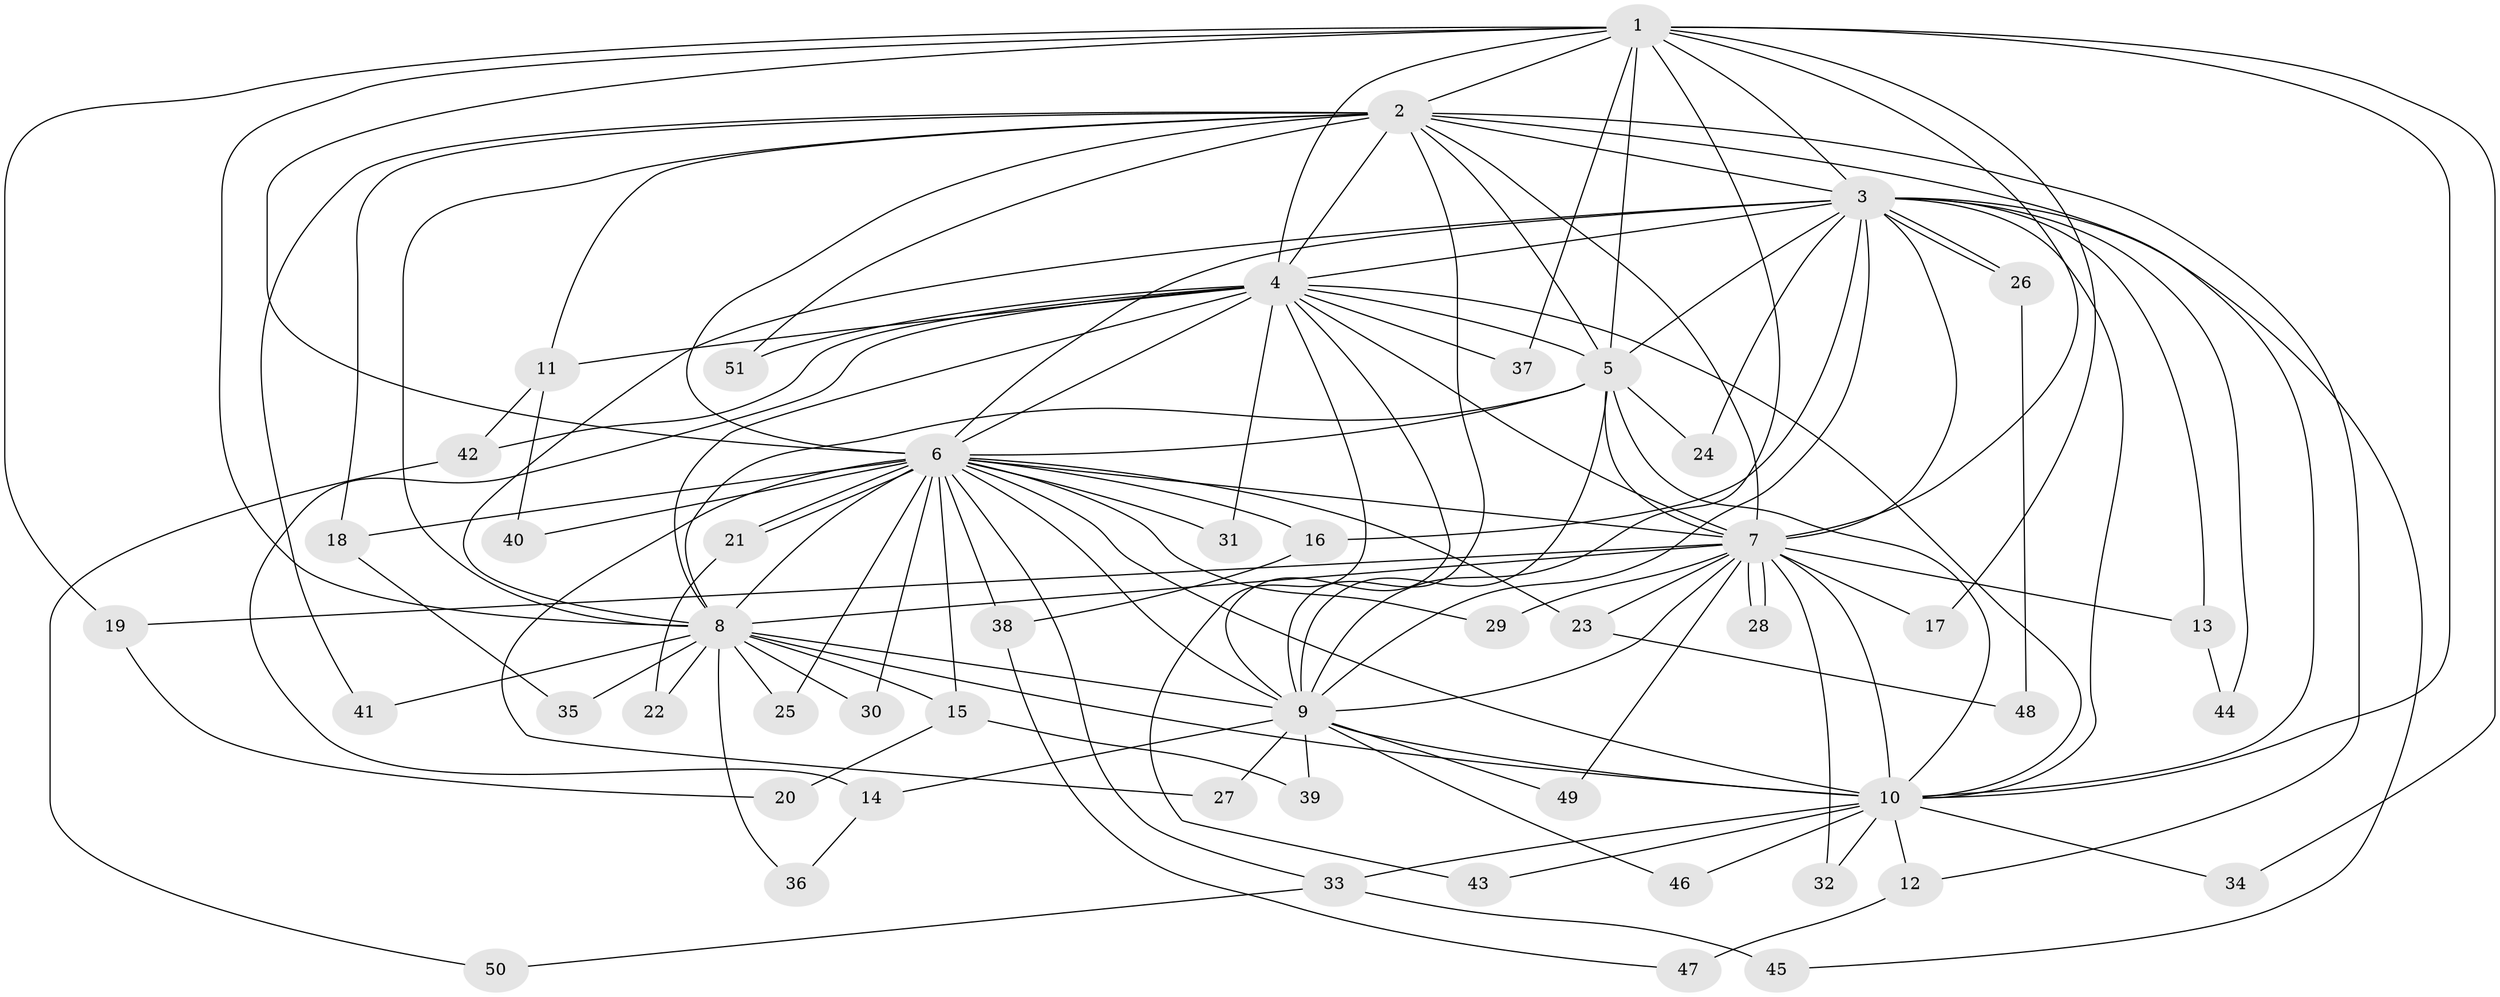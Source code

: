 // Generated by graph-tools (version 1.1) at 2025/45/03/09/25 04:45:47]
// undirected, 51 vertices, 127 edges
graph export_dot {
graph [start="1"]
  node [color=gray90,style=filled];
  1;
  2;
  3;
  4;
  5;
  6;
  7;
  8;
  9;
  10;
  11;
  12;
  13;
  14;
  15;
  16;
  17;
  18;
  19;
  20;
  21;
  22;
  23;
  24;
  25;
  26;
  27;
  28;
  29;
  30;
  31;
  32;
  33;
  34;
  35;
  36;
  37;
  38;
  39;
  40;
  41;
  42;
  43;
  44;
  45;
  46;
  47;
  48;
  49;
  50;
  51;
  1 -- 2;
  1 -- 3;
  1 -- 4;
  1 -- 5;
  1 -- 6;
  1 -- 7;
  1 -- 8;
  1 -- 9;
  1 -- 10;
  1 -- 17;
  1 -- 19;
  1 -- 34;
  1 -- 37;
  2 -- 3;
  2 -- 4;
  2 -- 5;
  2 -- 6;
  2 -- 7;
  2 -- 8;
  2 -- 9;
  2 -- 10;
  2 -- 11;
  2 -- 12;
  2 -- 18;
  2 -- 41;
  2 -- 51;
  3 -- 4;
  3 -- 5;
  3 -- 6;
  3 -- 7;
  3 -- 8;
  3 -- 9;
  3 -- 10;
  3 -- 13;
  3 -- 16;
  3 -- 24;
  3 -- 26;
  3 -- 26;
  3 -- 44;
  3 -- 45;
  4 -- 5;
  4 -- 6;
  4 -- 7;
  4 -- 8;
  4 -- 9;
  4 -- 10;
  4 -- 11;
  4 -- 14;
  4 -- 31;
  4 -- 37;
  4 -- 42;
  4 -- 43;
  4 -- 51;
  5 -- 6;
  5 -- 7;
  5 -- 8;
  5 -- 9;
  5 -- 10;
  5 -- 24;
  6 -- 7;
  6 -- 8;
  6 -- 9;
  6 -- 10;
  6 -- 15;
  6 -- 16;
  6 -- 18;
  6 -- 21;
  6 -- 21;
  6 -- 23;
  6 -- 25;
  6 -- 27;
  6 -- 29;
  6 -- 30;
  6 -- 31;
  6 -- 33;
  6 -- 38;
  6 -- 40;
  7 -- 8;
  7 -- 9;
  7 -- 10;
  7 -- 13;
  7 -- 17;
  7 -- 19;
  7 -- 23;
  7 -- 28;
  7 -- 28;
  7 -- 29;
  7 -- 32;
  7 -- 49;
  8 -- 9;
  8 -- 10;
  8 -- 15;
  8 -- 22;
  8 -- 25;
  8 -- 30;
  8 -- 35;
  8 -- 36;
  8 -- 41;
  9 -- 10;
  9 -- 14;
  9 -- 27;
  9 -- 39;
  9 -- 46;
  9 -- 49;
  10 -- 12;
  10 -- 32;
  10 -- 33;
  10 -- 34;
  10 -- 43;
  10 -- 46;
  11 -- 40;
  11 -- 42;
  12 -- 47;
  13 -- 44;
  14 -- 36;
  15 -- 20;
  15 -- 39;
  16 -- 38;
  18 -- 35;
  19 -- 20;
  21 -- 22;
  23 -- 48;
  26 -- 48;
  33 -- 45;
  33 -- 50;
  38 -- 47;
  42 -- 50;
}

